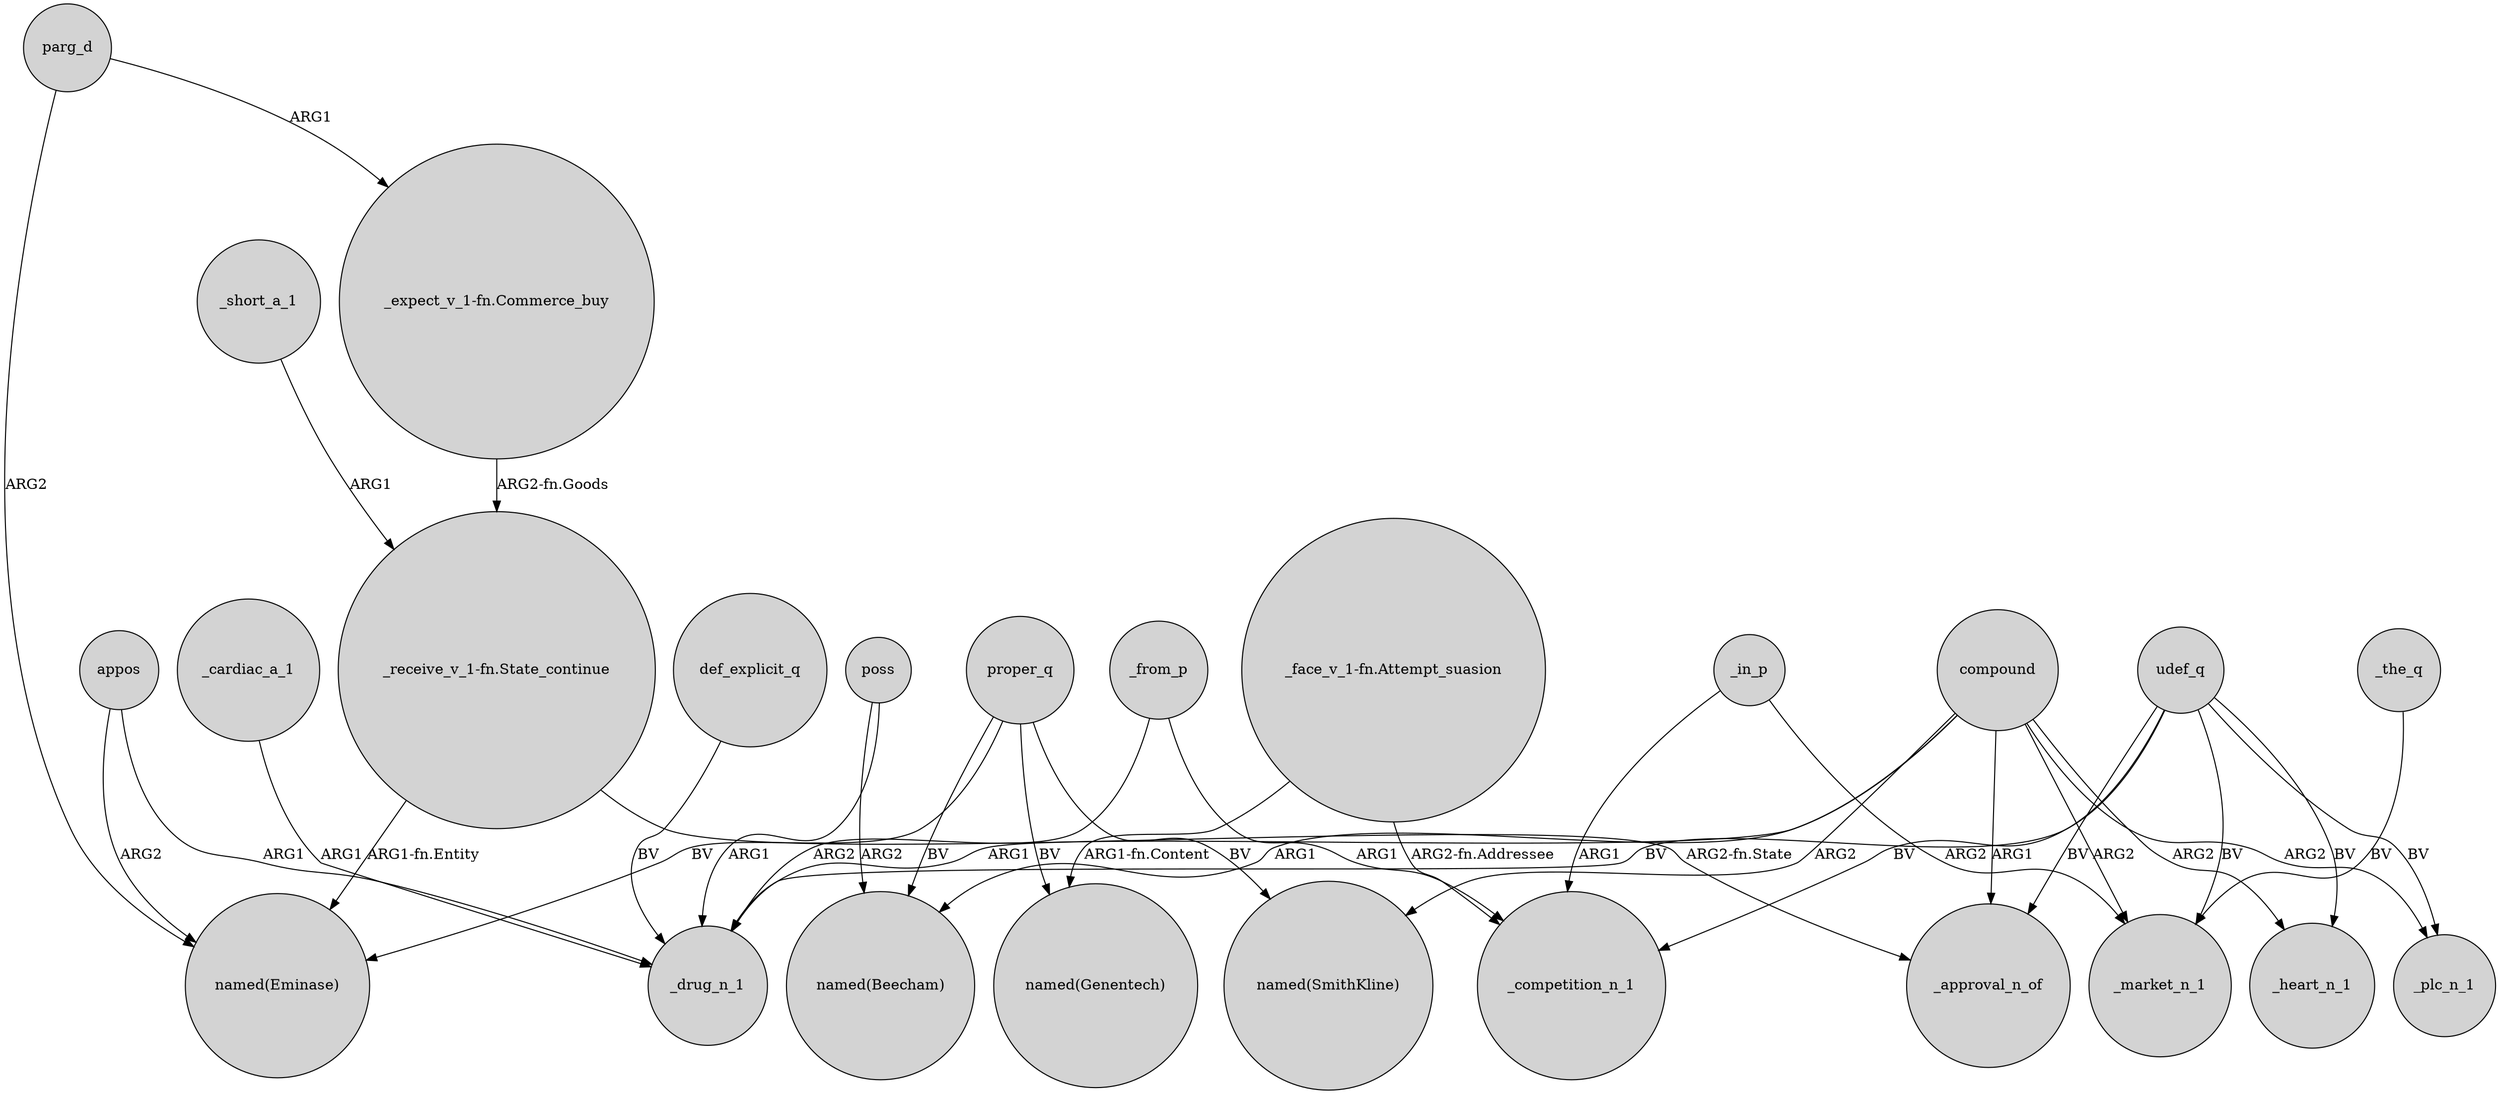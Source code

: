 digraph {
	node [shape=circle style=filled]
	"_receive_v_1-fn.State_continue" -> "named(Eminase)" [label="ARG1-fn.Entity"]
	appos -> "named(Eminase)" [label=ARG2]
	udef_q -> _market_n_1 [label=BV]
	compound -> "named(Beecham)" [label=ARG1]
	proper_q -> "named(Beecham)" [label=BV]
	compound -> _plc_n_1 [label=ARG2]
	udef_q -> _approval_n_of [label=BV]
	compound -> _market_n_1 [label=ARG2]
	"_expect_v_1-fn.Commerce_buy" -> "_receive_v_1-fn.State_continue" [label="ARG2-fn.Goods"]
	proper_q -> "named(Genentech)" [label=BV]
	proper_q -> "named(SmithKline)" [label=BV]
	def_explicit_q -> _drug_n_1 [label=BV]
	"_receive_v_1-fn.State_continue" -> _approval_n_of [label="ARG2-fn.State"]
	_from_p -> _drug_n_1 [label=ARG2]
	udef_q -> _drug_n_1 [label=BV]
	_the_q -> _market_n_1 [label=BV]
	"_face_v_1-fn.Attempt_suasion" -> "named(Genentech)" [label="ARG1-fn.Content"]
	_in_p -> _market_n_1 [label=ARG2]
	_from_p -> _competition_n_1 [label=ARG1]
	compound -> _drug_n_1 [label=ARG1]
	_short_a_1 -> "_receive_v_1-fn.State_continue" [label=ARG1]
	compound -> _heart_n_1 [label=ARG2]
	"_face_v_1-fn.Attempt_suasion" -> _competition_n_1 [label="ARG2-fn.Addressee"]
	proper_q -> "named(Eminase)" [label=BV]
	parg_d -> "named(Eminase)" [label=ARG2]
	poss -> "named(Beecham)" [label=ARG2]
	udef_q -> _heart_n_1 [label=BV]
	poss -> _drug_n_1 [label=ARG1]
	_cardiac_a_1 -> _drug_n_1 [label=ARG1]
	udef_q -> _plc_n_1 [label=BV]
	udef_q -> _competition_n_1 [label=BV]
	compound -> "named(SmithKline)" [label=ARG2]
	compound -> _approval_n_of [label=ARG1]
	parg_d -> "_expect_v_1-fn.Commerce_buy" [label=ARG1]
	appos -> _drug_n_1 [label=ARG1]
	_in_p -> _competition_n_1 [label=ARG1]
}
